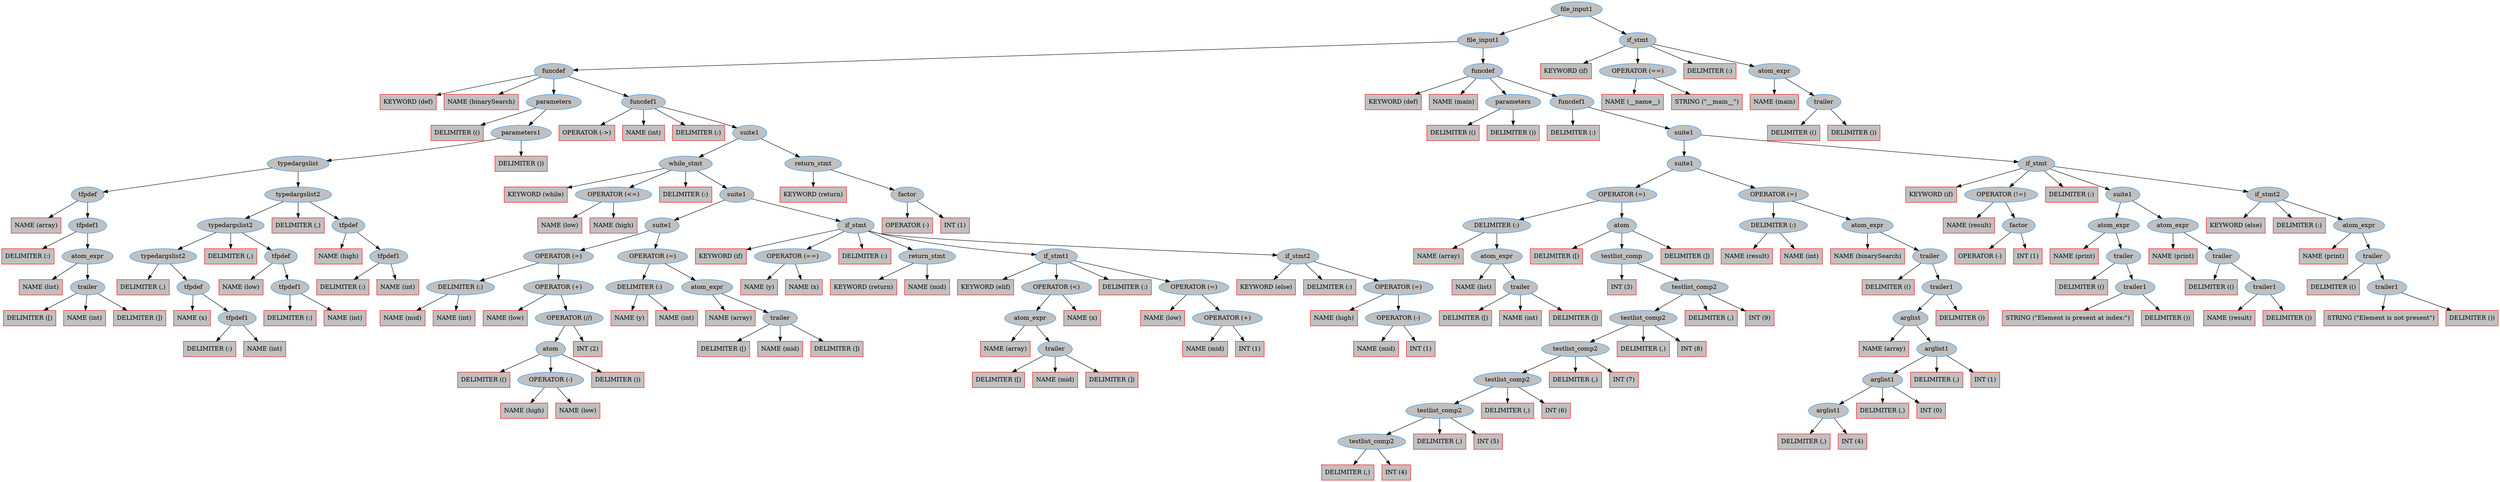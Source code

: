 digraph ParseTree {
"0x555867253db0"[label="file_input1" shape=ellipse style=filled color="dodgerblue" fillcolor="grey"];

"0x555867253db0" -> "0x555867252190";
"0x555867252190"[label="file_input1" shape=ellipse style=filled color="dodgerblue" fillcolor="grey"];

"0x555867252190" -> "0x555867244ac0";
"0x555867244ac0"[label="funcdef" shape=ellipse style=filled color="dodgerblue" fillcolor="grey"];

"0x555867244ac0" -> "0x555867244720";
"0x555867244720"[label="KEYWORD (def)" shape=box style=filled color="red" fillcolor="grey"];

"0x555867244ac0" -> "0x5558672447e0";
"0x5558672447e0"[label="NAME (binarySearch)" shape=box style=filled color="red" fillcolor="grey"];

"0x555867244ac0" -> "0x555867238270";
"0x555867238270"[label="parameters" shape=ellipse style=filled color="dodgerblue" fillcolor="grey"];

"0x555867238270" -> "0x5558672381b0";
"0x5558672381b0"[label="DELIMITER (()" shape=box style=filled color="red" fillcolor="grey"];

"0x555867238270" -> "0x5558672380f0";
"0x5558672380f0"[label="parameters1" shape=ellipse style=filled color="dodgerblue" fillcolor="grey"];

"0x5558672380f0" -> "0x555867237f40";
"0x555867237f40"[label="typedargslist" shape=ellipse style=filled color="dodgerblue" fillcolor="grey"];

"0x555867237f40" -> "0x555867235d80";
"0x555867235d80"[label="tfpdef" shape=ellipse style=filled color="dodgerblue" fillcolor="grey"];

"0x555867235d80" -> "0x555867235cc0";
"0x555867235cc0"[label="NAME (array)" shape=box style=filled color="red" fillcolor="grey"];

"0x555867235d80" -> "0x555867235be0";
"0x555867235be0"[label="tfpdef1" shape=ellipse style=filled color="dodgerblue" fillcolor="grey"];

"0x555867235be0" -> "0x555867235b20";
"0x555867235b20"[label="DELIMITER (:)" shape=box style=filled color="red" fillcolor="grey"];

"0x555867235be0" -> "0x555867235a40";
"0x555867235a40"[label="atom_expr" shape=ellipse style=filled color="dodgerblue" fillcolor="grey"];

"0x555867235a40" -> "0x555867234c90";
"0x555867234c90"[label="NAME (list)" shape=box style=filled color="red" fillcolor="grey"];

"0x555867235a40" -> "0x5558672356c0";
"0x5558672356c0"[label="trailer" shape=ellipse style=filled color="dodgerblue" fillcolor="grey"];

"0x5558672356c0" -> "0x555867235450";
"0x555867235450"[label="DELIMITER ([)" shape=box style=filled color="red" fillcolor="grey"];

"0x5558672356c0" -> "0x555867235370";
"0x555867235370"[label="NAME (int)" shape=box style=filled color="red" fillcolor="grey"];

"0x5558672356c0" -> "0x555867235510";
"0x555867235510"[label="DELIMITER (])" shape=box style=filled color="red" fillcolor="grey"];

"0x555867237f40" -> "0x555867237e30";
"0x555867237e30"[label="typedargslist2" shape=ellipse style=filled color="dodgerblue" fillcolor="grey"];

"0x555867237e30" -> "0x5558672373c0";
"0x5558672373c0"[label="typedargslist2" shape=ellipse style=filled color="dodgerblue" fillcolor="grey"];

"0x5558672373c0" -> "0x555867236900";
"0x555867236900"[label="typedargslist2" shape=ellipse style=filled color="dodgerblue" fillcolor="grey"];

"0x555867236900" -> "0x555867236840";
"0x555867236840"[label="DELIMITER (,)" shape=box style=filled color="red" fillcolor="grey"];

"0x555867236900" -> "0x555867236680";
"0x555867236680"[label="tfpdef" shape=ellipse style=filled color="dodgerblue" fillcolor="grey"];

"0x555867236680" -> "0x5558672365c0";
"0x5558672365c0"[label="NAME (x)" shape=box style=filled color="red" fillcolor="grey"];

"0x555867236680" -> "0x5558672364e0";
"0x5558672364e0"[label="tfpdef1" shape=ellipse style=filled color="dodgerblue" fillcolor="grey"];

"0x5558672364e0" -> "0x555867236420";
"0x555867236420"[label="DELIMITER (:)" shape=box style=filled color="red" fillcolor="grey"];

"0x5558672364e0" -> "0x555867236340";
"0x555867236340"[label="NAME (int)" shape=box style=filled color="red" fillcolor="grey"];

"0x5558672373c0" -> "0x555867237300";
"0x555867237300"[label="DELIMITER (,)" shape=box style=filled color="red" fillcolor="grey"];

"0x5558672373c0" -> "0x555867237110";
"0x555867237110"[label="tfpdef" shape=ellipse style=filled color="dodgerblue" fillcolor="grey"];

"0x555867237110" -> "0x555867237050";
"0x555867237050"[label="NAME (low)" shape=box style=filled color="red" fillcolor="grey"];

"0x555867237110" -> "0x555867236f70";
"0x555867236f70"[label="tfpdef1" shape=ellipse style=filled color="dodgerblue" fillcolor="grey"];

"0x555867236f70" -> "0x555867236eb0";
"0x555867236eb0"[label="DELIMITER (:)" shape=box style=filled color="red" fillcolor="grey"];

"0x555867236f70" -> "0x555867236dd0";
"0x555867236dd0"[label="NAME (int)" shape=box style=filled color="red" fillcolor="grey"];

"0x555867237e30" -> "0x555867237d70";
"0x555867237d70"[label="DELIMITER (,)" shape=box style=filled color="red" fillcolor="grey"];

"0x555867237e30" -> "0x555867237bb0";
"0x555867237bb0"[label="tfpdef" shape=ellipse style=filled color="dodgerblue" fillcolor="grey"];

"0x555867237bb0" -> "0x555867237af0";
"0x555867237af0"[label="NAME (high)" shape=box style=filled color="red" fillcolor="grey"];

"0x555867237bb0" -> "0x555867237a10";
"0x555867237a10"[label="tfpdef1" shape=ellipse style=filled color="dodgerblue" fillcolor="grey"];

"0x555867237a10" -> "0x555867237950";
"0x555867237950"[label="DELIMITER (:)" shape=box style=filled color="red" fillcolor="grey"];

"0x555867237a10" -> "0x555867237870";
"0x555867237870"[label="NAME (int)" shape=box style=filled color="red" fillcolor="grey"];

"0x5558672380f0" -> "0x555867238030";
"0x555867238030"[label="DELIMITER ())" shape=box style=filled color="red" fillcolor="grey"];

"0x555867244ac0" -> "0x555867244630";
"0x555867244630"[label="funcdef1" shape=ellipse style=filled color="dodgerblue" fillcolor="grey"];

"0x555867244630" -> "0x5558672444b0";
"0x5558672444b0"[label="OPERATOR (->)" shape=box style=filled color="red" fillcolor="grey"];

"0x555867244630" -> "0x555867238710";
"0x555867238710"[label="NAME (int)" shape=box style=filled color="red" fillcolor="grey"];

"0x555867244630" -> "0x555867244570";
"0x555867244570"[label="DELIMITER (:)" shape=box style=filled color="red" fillcolor="grey"];

"0x555867244630" -> "0x555867244380";
"0x555867244380"[label="suite1" shape=ellipse style=filled color="dodgerblue" fillcolor="grey"];

"0x555867244380" -> "0x5558672433d0";
"0x5558672433d0"[label="while_stmt" shape=ellipse style=filled color="dodgerblue" fillcolor="grey"];

"0x5558672433d0" -> "0x555867243250";
"0x555867243250"[label="KEYWORD (while)" shape=box style=filled color="red" fillcolor="grey"];

"0x5558672433d0" -> "0x555867238eb0";
"0x555867238eb0"[label="OPERATOR (<=)" shape=ellipse style=filled color="dodgerblue" fillcolor="grey"];

"0x555867238eb0" -> "0x555867238930";
"0x555867238930"[label="NAME (low)" shape=box style=filled color="red" fillcolor="grey"];

"0x555867238eb0" -> "0x555867238bf0";
"0x555867238bf0"[label="NAME (high)" shape=box style=filled color="red" fillcolor="grey"];

"0x5558672433d0" -> "0x555867243310";
"0x555867243310"[label="DELIMITER (:)" shape=box style=filled color="red" fillcolor="grey"];

"0x5558672433d0" -> "0x555867243150";
"0x555867243150"[label="suite1" shape=ellipse style=filled color="dodgerblue" fillcolor="grey"];

"0x555867243150" -> "0x55586723d500";
"0x55586723d500"[label="suite1" shape=ellipse style=filled color="dodgerblue" fillcolor="grey"];

"0x55586723d500" -> "0x55586723b620";
"0x55586723b620"[label="OPERATOR (=)" shape=ellipse style=filled color="dodgerblue" fillcolor="grey"];

"0x55586723b620" -> "0x55586723aeb0";
"0x55586723aeb0"[label="DELIMITER (:)" shape=ellipse style=filled color="dodgerblue" fillcolor="grey"];

"0x55586723aeb0" -> "0x555867239450";
"0x555867239450"[label="NAME (mid)" shape=box style=filled color="red" fillcolor="grey"];

"0x55586723aeb0" -> "0x555867239930";
"0x555867239930"[label="NAME (int)" shape=box style=filled color="red" fillcolor="grey"];

"0x55586723b620" -> "0x55586723ad10";
"0x55586723ad10"[label="OPERATOR (+)" shape=ellipse style=filled color="dodgerblue" fillcolor="grey"];

"0x55586723ad10" -> "0x555867239af0";
"0x555867239af0"[label="NAME (low)" shape=box style=filled color="red" fillcolor="grey"];

"0x55586723ad10" -> "0x55586723a890";
"0x55586723a890"[label="OPERATOR (//)" shape=ellipse style=filled color="dodgerblue" fillcolor="grey"];

"0x55586723a890" -> "0x55586723a7b0";
"0x55586723a7b0"[label="atom" shape=ellipse style=filled color="dodgerblue" fillcolor="grey"];

"0x55586723a7b0" -> "0x55586723a540";
"0x55586723a540"[label="DELIMITER (()" shape=box style=filled color="red" fillcolor="grey"];

"0x55586723a7b0" -> "0x55586723a430";
"0x55586723a430"[label="OPERATOR (-)" shape=ellipse style=filled color="dodgerblue" fillcolor="grey"];

"0x55586723a430" -> "0x555867239dd0";
"0x555867239dd0"[label="NAME (high)" shape=box style=filled color="red" fillcolor="grey"];

"0x55586723a430" -> "0x55586723a090";
"0x55586723a090"[label="NAME (low)" shape=box style=filled color="red" fillcolor="grey"];

"0x55586723a7b0" -> "0x55586723a600";
"0x55586723a600"[label="DELIMITER ())" shape=box style=filled color="red" fillcolor="grey"];

"0x55586723a890" -> "0x55586723aa50";
"0x55586723aa50"[label="INT (2)" shape=box style=filled color="red" fillcolor="grey"];

"0x55586723d500" -> "0x55586723d3d0";
"0x55586723d3d0"[label="OPERATOR (=)" shape=ellipse style=filled color="dodgerblue" fillcolor="grey"];

"0x55586723d3d0" -> "0x55586723d070";
"0x55586723d070"[label="DELIMITER (:)" shape=ellipse style=filled color="dodgerblue" fillcolor="grey"];

"0x55586723d070" -> "0x55586723bbb0";
"0x55586723bbb0"[label="NAME (y)" shape=box style=filled color="red" fillcolor="grey"];

"0x55586723d070" -> "0x55586723c090";
"0x55586723c090"[label="NAME (int)" shape=box style=filled color="red" fillcolor="grey"];

"0x55586723d3d0" -> "0x55586723ced0";
"0x55586723ced0"[label="atom_expr" shape=ellipse style=filled color="dodgerblue" fillcolor="grey"];

"0x55586723ced0" -> "0x55586723c170";
"0x55586723c170"[label="NAME (array)" shape=box style=filled color="red" fillcolor="grey"];

"0x55586723ced0" -> "0x55586723cb50";
"0x55586723cb50"[label="trailer" shape=ellipse style=filled color="dodgerblue" fillcolor="grey"];

"0x55586723cb50" -> "0x55586723c8e0";
"0x55586723c8e0"[label="DELIMITER ([)" shape=box style=filled color="red" fillcolor="grey"];

"0x55586723cb50" -> "0x55586723c7d0";
"0x55586723c7d0"[label="NAME (mid)" shape=box style=filled color="red" fillcolor="grey"];

"0x55586723cb50" -> "0x55586723c9a0";
"0x55586723c9a0"[label="DELIMITER (])" shape=box style=filled color="red" fillcolor="grey"];

"0x555867243150" -> "0x555867242d10";
"0x555867242d10"[label="if_stmt" shape=ellipse style=filled color="dodgerblue" fillcolor="grey"];

"0x555867242d10" -> "0x555867242b90";
"0x555867242b90"[label="KEYWORD (if)" shape=box style=filled color="red" fillcolor="grey"];

"0x555867242d10" -> "0x55586723dc40";
"0x55586723dc40"[label="OPERATOR (==)" shape=ellipse style=filled color="dodgerblue" fillcolor="grey"];

"0x55586723dc40" -> "0x55586723d6c0";
"0x55586723d6c0"[label="NAME (y)" shape=box style=filled color="red" fillcolor="grey"];

"0x55586723dc40" -> "0x55586723d980";
"0x55586723d980"[label="NAME (x)" shape=box style=filled color="red" fillcolor="grey"];

"0x555867242d10" -> "0x555867242c50";
"0x555867242c50"[label="DELIMITER (:)" shape=box style=filled color="red" fillcolor="grey"];

"0x555867242d10" -> "0x55586723e9a0";
"0x55586723e9a0"[label="return_stmt" shape=ellipse style=filled color="dodgerblue" fillcolor="grey"];

"0x55586723e9a0" -> "0x55586723e310";
"0x55586723e310"[label="KEYWORD (return)" shape=box style=filled color="red" fillcolor="grey"];

"0x55586723e9a0" -> "0x55586723e200";
"0x55586723e200"[label="NAME (mid)" shape=box style=filled color="red" fillcolor="grey"];

"0x555867242d10" -> "0x555867241290";
"0x555867241290"[label="if_stmt1" shape=ellipse style=filled color="dodgerblue" fillcolor="grey"];

"0x555867241290" -> "0x555867241110";
"0x555867241110"[label="KEYWORD (elif)" shape=box style=filled color="red" fillcolor="grey"];

"0x555867241290" -> "0x55586723fad0";
"0x55586723fad0"[label="OPERATOR (<)" shape=ellipse style=filled color="dodgerblue" fillcolor="grey"];

"0x55586723fad0" -> "0x55586723f550";
"0x55586723f550"[label="atom_expr" shape=ellipse style=filled color="dodgerblue" fillcolor="grey"];

"0x55586723f550" -> "0x55586723eab0";
"0x55586723eab0"[label="NAME (array)" shape=box style=filled color="red" fillcolor="grey"];

"0x55586723f550" -> "0x55586723f490";
"0x55586723f490"[label="trailer" shape=ellipse style=filled color="dodgerblue" fillcolor="grey"];

"0x55586723f490" -> "0x55586723f220";
"0x55586723f220"[label="DELIMITER ([)" shape=box style=filled color="red" fillcolor="grey"];

"0x55586723f490" -> "0x55586723f110";
"0x55586723f110"[label="NAME (mid)" shape=box style=filled color="red" fillcolor="grey"];

"0x55586723f490" -> "0x55586723f2e0";
"0x55586723f2e0"[label="DELIMITER (])" shape=box style=filled color="red" fillcolor="grey"];

"0x55586723fad0" -> "0x55586723f810";
"0x55586723f810"[label="NAME (x)" shape=box style=filled color="red" fillcolor="grey"];

"0x555867241290" -> "0x5558672411d0";
"0x5558672411d0"[label="DELIMITER (:)" shape=box style=filled color="red" fillcolor="grey"];

"0x555867241290" -> "0x555867241000";
"0x555867241000"[label="OPERATOR (=)" shape=ellipse style=filled color="dodgerblue" fillcolor="grey"];

"0x555867241000" -> "0x555867240070";
"0x555867240070"[label="NAME (low)" shape=box style=filled color="red" fillcolor="grey"];

"0x555867241000" -> "0x5558672408f0";
"0x5558672408f0"[label="OPERATOR (+)" shape=ellipse style=filled color="dodgerblue" fillcolor="grey"];

"0x5558672408f0" -> "0x555867240290";
"0x555867240290"[label="NAME (mid)" shape=box style=filled color="red" fillcolor="grey"];

"0x5558672408f0" -> "0x555867240550";
"0x555867240550"[label="INT (1)" shape=box style=filled color="red" fillcolor="grey"];

"0x555867242d10" -> "0x555867242aa0";
"0x555867242aa0"[label="if_stmt2" shape=ellipse style=filled color="dodgerblue" fillcolor="grey"];

"0x555867242aa0" -> "0x555867242920";
"0x555867242920"[label="KEYWORD (else)" shape=box style=filled color="red" fillcolor="grey"];

"0x555867242aa0" -> "0x5558672429e0";
"0x5558672429e0"[label="DELIMITER (:)" shape=box style=filled color="red" fillcolor="grey"];

"0x555867242aa0" -> "0x555867242810";
"0x555867242810"[label="OPERATOR (=)" shape=ellipse style=filled color="dodgerblue" fillcolor="grey"];

"0x555867242810" -> "0x5558672418b0";
"0x5558672418b0"[label="NAME (high)" shape=box style=filled color="red" fillcolor="grey"];

"0x555867242810" -> "0x555867242100";
"0x555867242100"[label="OPERATOR (-)" shape=ellipse style=filled color="dodgerblue" fillcolor="grey"];

"0x555867242100" -> "0x555867241aa0";
"0x555867241aa0"[label="NAME (mid)" shape=box style=filled color="red" fillcolor="grey"];

"0x555867242100" -> "0x555867241d60";
"0x555867241d60"[label="INT (1)" shape=box style=filled color="red" fillcolor="grey"];

"0x555867244380" -> "0x555867243f50";
"0x555867243f50"[label="return_stmt" shape=ellipse style=filled color="dodgerblue" fillcolor="grey"];

"0x555867243f50" -> "0x555867243c30";
"0x555867243c30"[label="KEYWORD (return)" shape=box style=filled color="red" fillcolor="grey"];

"0x555867243f50" -> "0x555867243b50";
"0x555867243b50"[label="factor" shape=ellipse style=filled color="dodgerblue" fillcolor="grey"];

"0x555867243b50" -> "0x555867243530";
"0x555867243530"[label="OPERATOR (-)" shape=box style=filled color="red" fillcolor="grey"];

"0x555867243b50" -> "0x5558672436d0";
"0x5558672436d0"[label="INT (1)" shape=box style=filled color="red" fillcolor="grey"];

"0x555867252190" -> "0x555867252080";
"0x555867252080"[label="funcdef" shape=ellipse style=filled color="dodgerblue" fillcolor="grey"];

"0x555867252080" -> "0x555867251f00";
"0x555867251f00"[label="KEYWORD (def)" shape=box style=filled color="red" fillcolor="grey"];

"0x555867252080" -> "0x555867251fc0";
"0x555867251fc0"[label="NAME (main)" shape=box style=filled color="red" fillcolor="grey"];

"0x555867252080" -> "0x555867244f00";
"0x555867244f00"[label="parameters" shape=ellipse style=filled color="dodgerblue" fillcolor="grey"];

"0x555867244f00" -> "0x555867244e40";
"0x555867244e40"[label="DELIMITER (()" shape=box style=filled color="red" fillcolor="grey"];

"0x555867244f00" -> "0x555867244d80";
"0x555867244d80"[label="DELIMITER ())" shape=box style=filled color="red" fillcolor="grey"];

"0x555867252080" -> "0x555867251e40";
"0x555867251e40"[label="funcdef1" shape=ellipse style=filled color="dodgerblue" fillcolor="grey"];

"0x555867251e40" -> "0x555867251d80";
"0x555867251d80"[label="DELIMITER (:)" shape=box style=filled color="red" fillcolor="grey"];

"0x555867251e40" -> "0x555867251c80";
"0x555867251c80"[label="suite1" shape=ellipse style=filled color="dodgerblue" fillcolor="grey"];

"0x555867251c80" -> "0x55586724cb70";
"0x55586724cb70"[label="suite1" shape=ellipse style=filled color="dodgerblue" fillcolor="grey"];

"0x55586724cb70" -> "0x555867249a60";
"0x555867249a60"[label="OPERATOR (=)" shape=ellipse style=filled color="dodgerblue" fillcolor="grey"];

"0x555867249a60" -> "0x555867249580";
"0x555867249580"[label="DELIMITER (:)" shape=ellipse style=filled color="dodgerblue" fillcolor="grey"];

"0x555867249580" -> "0x5558672454e0";
"0x5558672454e0"[label="NAME (array)" shape=box style=filled color="red" fillcolor="grey"];

"0x555867249580" -> "0x555867246320";
"0x555867246320"[label="atom_expr" shape=ellipse style=filled color="dodgerblue" fillcolor="grey"];

"0x555867246320" -> "0x5558672455e0";
"0x5558672455e0"[label="NAME (list)" shape=box style=filled color="red" fillcolor="grey"];

"0x555867246320" -> "0x555867245fa0";
"0x555867245fa0"[label="trailer" shape=ellipse style=filled color="dodgerblue" fillcolor="grey"];

"0x555867245fa0" -> "0x555867245d30";
"0x555867245d30"[label="DELIMITER ([)" shape=box style=filled color="red" fillcolor="grey"];

"0x555867245fa0" -> "0x555867245c20";
"0x555867245c20"[label="NAME (int)" shape=box style=filled color="red" fillcolor="grey"];

"0x555867245fa0" -> "0x555867245df0";
"0x555867245df0"[label="DELIMITER (])" shape=box style=filled color="red" fillcolor="grey"];

"0x555867249a60" -> "0x5558672493e0";
"0x5558672493e0"[label="atom" shape=ellipse style=filled color="dodgerblue" fillcolor="grey"];

"0x5558672493e0" -> "0x555867248ed0";
"0x555867248ed0"[label="DELIMITER ([)" shape=box style=filled color="red" fillcolor="grey"];

"0x5558672493e0" -> "0x555867248de0";
"0x555867248de0"[label="testlist_comp" shape=ellipse style=filled color="dodgerblue" fillcolor="grey"];

"0x555867248de0" -> "0x5558672467c0";
"0x5558672467c0"[label="INT (3)" shape=box style=filled color="red" fillcolor="grey"];

"0x555867248de0" -> "0x555867248cd0";
"0x555867248cd0"[label="testlist_comp2" shape=ellipse style=filled color="dodgerblue" fillcolor="grey"];

"0x555867248cd0" -> "0x5558672486a0";
"0x5558672486a0"[label="testlist_comp2" shape=ellipse style=filled color="dodgerblue" fillcolor="grey"];

"0x5558672486a0" -> "0x555867248070";
"0x555867248070"[label="testlist_comp2" shape=ellipse style=filled color="dodgerblue" fillcolor="grey"];

"0x555867248070" -> "0x555867247a40";
"0x555867247a40"[label="testlist_comp2" shape=ellipse style=filled color="dodgerblue" fillcolor="grey"];

"0x555867247a40" -> "0x555867247410";
"0x555867247410"[label="testlist_comp2" shape=ellipse style=filled color="dodgerblue" fillcolor="grey"];

"0x555867247410" -> "0x555867246de0";
"0x555867246de0"[label="testlist_comp2" shape=ellipse style=filled color="dodgerblue" fillcolor="grey"];

"0x555867246de0" -> "0x555867246d20";
"0x555867246d20"[label="DELIMITER (,)" shape=box style=filled color="red" fillcolor="grey"];

"0x555867246de0" -> "0x555867246c40";
"0x555867246c40"[label="INT (4)" shape=box style=filled color="red" fillcolor="grey"];

"0x555867247410" -> "0x555867247350";
"0x555867247350"[label="DELIMITER (,)" shape=box style=filled color="red" fillcolor="grey"];

"0x555867247410" -> "0x555867247270";
"0x555867247270"[label="INT (5)" shape=box style=filled color="red" fillcolor="grey"];

"0x555867247a40" -> "0x555867247980";
"0x555867247980"[label="DELIMITER (,)" shape=box style=filled color="red" fillcolor="grey"];

"0x555867247a40" -> "0x5558672478a0";
"0x5558672478a0"[label="INT (6)" shape=box style=filled color="red" fillcolor="grey"];

"0x555867248070" -> "0x555867247fb0";
"0x555867247fb0"[label="DELIMITER (,)" shape=box style=filled color="red" fillcolor="grey"];

"0x555867248070" -> "0x555867247ed0";
"0x555867247ed0"[label="INT (7)" shape=box style=filled color="red" fillcolor="grey"];

"0x5558672486a0" -> "0x5558672485e0";
"0x5558672485e0"[label="DELIMITER (,)" shape=box style=filled color="red" fillcolor="grey"];

"0x5558672486a0" -> "0x555867248500";
"0x555867248500"[label="INT (8)" shape=box style=filled color="red" fillcolor="grey"];

"0x555867248cd0" -> "0x555867248c10";
"0x555867248c10"[label="DELIMITER (,)" shape=box style=filled color="red" fillcolor="grey"];

"0x555867248cd0" -> "0x555867248b30";
"0x555867248b30"[label="INT (9)" shape=box style=filled color="red" fillcolor="grey"];

"0x5558672493e0" -> "0x555867248f90";
"0x555867248f90"[label="DELIMITER (])" shape=box style=filled color="red" fillcolor="grey"];

"0x55586724cb70" -> "0x55586724ca40";
"0x55586724ca40"[label="OPERATOR (=)" shape=ellipse style=filled color="dodgerblue" fillcolor="grey"];

"0x55586724ca40" -> "0x55586724c6e0";
"0x55586724c6e0"[label="DELIMITER (:)" shape=ellipse style=filled color="dodgerblue" fillcolor="grey"];

"0x55586724c6e0" -> "0x555867249f80";
"0x555867249f80"[label="NAME (result)" shape=box style=filled color="red" fillcolor="grey"];

"0x55586724c6e0" -> "0x55586724a460";
"0x55586724a460"[label="NAME (int)" shape=box style=filled color="red" fillcolor="grey"];

"0x55586724ca40" -> "0x55586724c540";
"0x55586724c540"[label="atom_expr" shape=ellipse style=filled color="dodgerblue" fillcolor="grey"];

"0x55586724c540" -> "0x55586724a540";
"0x55586724a540"[label="NAME (binarySearch)" shape=box style=filled color="red" fillcolor="grey"];

"0x55586724c540" -> "0x55586724c1a0";
"0x55586724c1a0"[label="trailer" shape=ellipse style=filled color="dodgerblue" fillcolor="grey"];

"0x55586724c1a0" -> "0x55586724c000";
"0x55586724c000"[label="DELIMITER (()" shape=box style=filled color="red" fillcolor="grey"];

"0x55586724c1a0" -> "0x55586724bf40";
"0x55586724bf40"[label="trailer1" shape=ellipse style=filled color="dodgerblue" fillcolor="grey"];

"0x55586724bf40" -> "0x55586724bd90";
"0x55586724bd90"[label="arglist" shape=ellipse style=filled color="dodgerblue" fillcolor="grey"];

"0x55586724bd90" -> "0x55586724aa00";
"0x55586724aa00"[label="NAME (array)" shape=box style=filled color="red" fillcolor="grey"];

"0x55586724bd90" -> "0x55586724bc80";
"0x55586724bc80"[label="arglist1" shape=ellipse style=filled color="dodgerblue" fillcolor="grey"];

"0x55586724bc80" -> "0x55586724b650";
"0x55586724b650"[label="arglist1" shape=ellipse style=filled color="dodgerblue" fillcolor="grey"];

"0x55586724b650" -> "0x55586724b020";
"0x55586724b020"[label="arglist1" shape=ellipse style=filled color="dodgerblue" fillcolor="grey"];

"0x55586724b020" -> "0x55586724af60";
"0x55586724af60"[label="DELIMITER (,)" shape=box style=filled color="red" fillcolor="grey"];

"0x55586724b020" -> "0x55586724ae80";
"0x55586724ae80"[label="INT (4)" shape=box style=filled color="red" fillcolor="grey"];

"0x55586724b650" -> "0x55586724b590";
"0x55586724b590"[label="DELIMITER (,)" shape=box style=filled color="red" fillcolor="grey"];

"0x55586724b650" -> "0x55586724b4b0";
"0x55586724b4b0"[label="INT (0)" shape=box style=filled color="red" fillcolor="grey"];

"0x55586724bc80" -> "0x55586724bbc0";
"0x55586724bbc0"[label="DELIMITER (,)" shape=box style=filled color="red" fillcolor="grey"];

"0x55586724bc80" -> "0x55586724bae0";
"0x55586724bae0"[label="INT (1)" shape=box style=filled color="red" fillcolor="grey"];

"0x55586724bf40" -> "0x55586724be80";
"0x55586724be80"[label="DELIMITER ())" shape=box style=filled color="red" fillcolor="grey"];

"0x555867251c80" -> "0x555867251890";
"0x555867251890"[label="if_stmt" shape=ellipse style=filled color="dodgerblue" fillcolor="grey"];

"0x555867251890" -> "0x555867251710";
"0x555867251710"[label="KEYWORD (if)" shape=box style=filled color="red" fillcolor="grey"];

"0x555867251890" -> "0x55586724d470";
"0x55586724d470"[label="OPERATOR (!=)" shape=ellipse style=filled color="dodgerblue" fillcolor="grey"];

"0x55586724d470" -> "0x55586724cd30";
"0x55586724cd30"[label="NAME (result)" shape=box style=filled color="red" fillcolor="grey"];

"0x55586724d470" -> "0x55586724d1d0";
"0x55586724d1d0"[label="factor" shape=ellipse style=filled color="dodgerblue" fillcolor="grey"];

"0x55586724d1d0" -> "0x55586724cf10";
"0x55586724cf10"[label="OPERATOR (-)" shape=box style=filled color="red" fillcolor="grey"];

"0x55586724d1d0" -> "0x55586724d0d0";
"0x55586724d0d0"[label="INT (1)" shape=box style=filled color="red" fillcolor="grey"];

"0x555867251890" -> "0x5558672517d0";
"0x5558672517d0"[label="DELIMITER (:)" shape=box style=filled color="red" fillcolor="grey"];

"0x555867251890" -> "0x55586724fd30";
"0x55586724fd30"[label="suite1" shape=ellipse style=filled color="dodgerblue" fillcolor="grey"];

"0x55586724fd30" -> "0x55586724e720";
"0x55586724e720"[label="atom_expr" shape=ellipse style=filled color="dodgerblue" fillcolor="grey"];

"0x55586724e720" -> "0x55586724d590";
"0x55586724d590"[label="NAME (print)" shape=box style=filled color="red" fillcolor="grey"];

"0x55586724e720" -> "0x55586724dfc0";
"0x55586724dfc0"[label="trailer" shape=ellipse style=filled color="dodgerblue" fillcolor="grey"];

"0x55586724dfc0" -> "0x55586724de20";
"0x55586724de20"[label="DELIMITER (()" shape=box style=filled color="red" fillcolor="grey"];

"0x55586724dfc0" -> "0x55586724dd60";
"0x55586724dd60"[label="trailer1" shape=ellipse style=filled color="dodgerblue" fillcolor="grey"];

"0x55586724dd60" -> "0x55586724dbc0";
"0x55586724dbc0"[label="STRING (\"Element is present at index:\")" shape=box style=filled color="red" fillcolor="grey"];

"0x55586724dd60" -> "0x55586724dca0";
"0x55586724dca0"[label="DELIMITER ())" shape=box style=filled color="red" fillcolor="grey"];

"0x55586724fd30" -> "0x55586724f920";
"0x55586724f920"[label="atom_expr" shape=ellipse style=filled color="dodgerblue" fillcolor="grey"];

"0x55586724f920" -> "0x55586724e830";
"0x55586724e830"[label="NAME (print)" shape=box style=filled color="red" fillcolor="grey"];

"0x55586724f920" -> "0x55586724f1c0";
"0x55586724f1c0"[label="trailer" shape=ellipse style=filled color="dodgerblue" fillcolor="grey"];

"0x55586724f1c0" -> "0x55586724f020";
"0x55586724f020"[label="DELIMITER (()" shape=box style=filled color="red" fillcolor="grey"];

"0x55586724f1c0" -> "0x55586724ef60";
"0x55586724ef60"[label="trailer1" shape=ellipse style=filled color="dodgerblue" fillcolor="grey"];

"0x55586724ef60" -> "0x55586724ed90";
"0x55586724ed90"[label="NAME (result)" shape=box style=filled color="red" fillcolor="grey"];

"0x55586724ef60" -> "0x55586724eea0";
"0x55586724eea0"[label="DELIMITER ())" shape=box style=filled color="red" fillcolor="grey"];

"0x555867251890" -> "0x555867251620";
"0x555867251620"[label="if_stmt2" shape=ellipse style=filled color="dodgerblue" fillcolor="grey"];

"0x555867251620" -> "0x5558672514a0";
"0x5558672514a0"[label="KEYWORD (else)" shape=box style=filled color="red" fillcolor="grey"];

"0x555867251620" -> "0x555867251560";
"0x555867251560"[label="DELIMITER (:)" shape=box style=filled color="red" fillcolor="grey"];

"0x555867251620" -> "0x555867251390";
"0x555867251390"[label="atom_expr" shape=ellipse style=filled color="dodgerblue" fillcolor="grey"];

"0x555867251390" -> "0x55586724fec0";
"0x55586724fec0"[label="NAME (print)" shape=box style=filled color="red" fillcolor="grey"];

"0x555867251390" -> "0x5558672508e0";
"0x5558672508e0"[label="trailer" shape=ellipse style=filled color="dodgerblue" fillcolor="grey"];

"0x5558672508e0" -> "0x555867250740";
"0x555867250740"[label="DELIMITER (()" shape=box style=filled color="red" fillcolor="grey"];

"0x5558672508e0" -> "0x555867250680";
"0x555867250680"[label="trailer1" shape=ellipse style=filled color="dodgerblue" fillcolor="grey"];

"0x555867250680" -> "0x5558672504e0";
"0x5558672504e0"[label="STRING (\"Element is not present\")" shape=box style=filled color="red" fillcolor="grey"];

"0x555867250680" -> "0x5558672505c0";
"0x5558672505c0"[label="DELIMITER ())" shape=box style=filled color="red" fillcolor="grey"];

"0x555867253db0" -> "0x555867253ad0";
"0x555867253ad0"[label="if_stmt" shape=ellipse style=filled color="dodgerblue" fillcolor="grey"];

"0x555867253ad0" -> "0x555867253950";
"0x555867253950"[label="KEYWORD (if)" shape=box style=filled color="red" fillcolor="grey"];

"0x555867253ad0" -> "0x5558672528f0";
"0x5558672528f0"[label="OPERATOR (==)" shape=ellipse style=filled color="dodgerblue" fillcolor="grey"];

"0x5558672528f0" -> "0x555867252350";
"0x555867252350"[label="NAME (__name__)" shape=box style=filled color="red" fillcolor="grey"];

"0x5558672528f0" -> "0x555867252630";
"0x555867252630"[label="STRING (\"__main__\")" shape=box style=filled color="red" fillcolor="grey"];

"0x555867253ad0" -> "0x555867253a10";
"0x555867253a10"[label="DELIMITER (:)" shape=box style=filled color="red" fillcolor="grey"];

"0x555867253ad0" -> "0x555867253840";
"0x555867253840"[label="atom_expr" shape=ellipse style=filled color="dodgerblue" fillcolor="grey"];

"0x555867253840" -> "0x555867252a10";
"0x555867252a10"[label="NAME (main)" shape=box style=filled color="red" fillcolor="grey"];

"0x555867253840" -> "0x555867252d90";
"0x555867252d90"[label="trailer" shape=ellipse style=filled color="dodgerblue" fillcolor="grey"];

"0x555867252d90" -> "0x555867252bd0";
"0x555867252bd0"[label="DELIMITER (()" shape=box style=filled color="red" fillcolor="grey"];

"0x555867252d90" -> "0x555867252b10";
"0x555867252b10"[label="DELIMITER ())" shape=box style=filled color="red" fillcolor="grey"];

}
